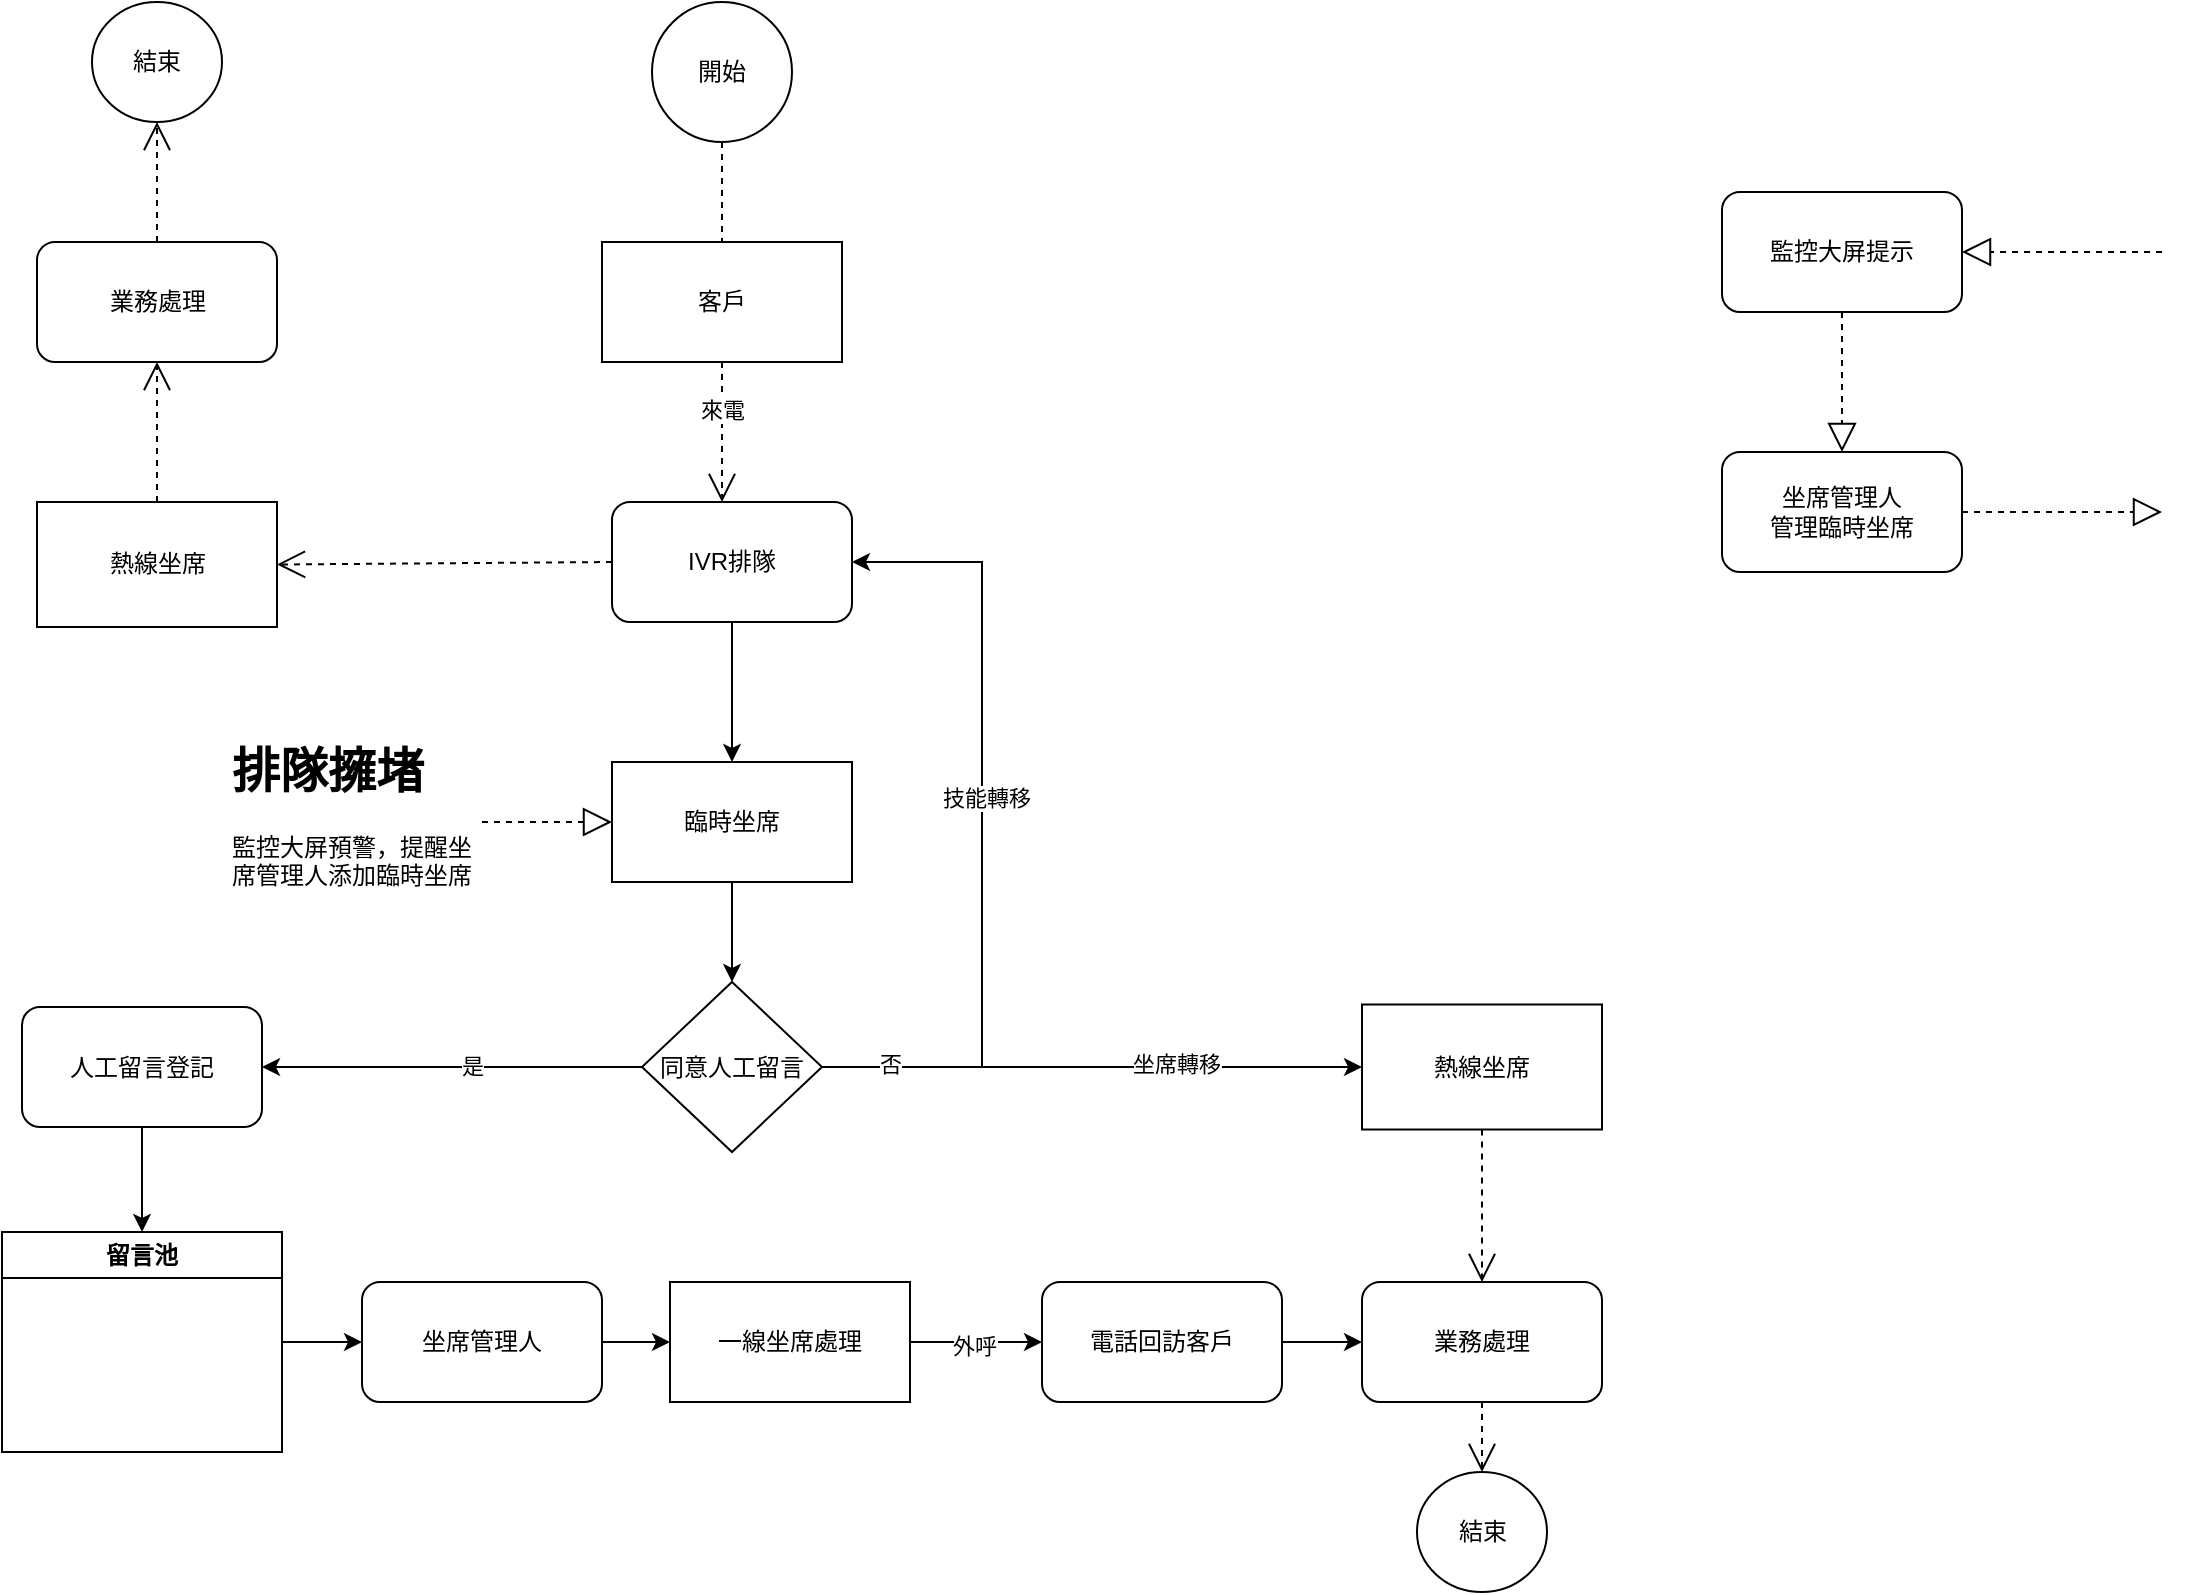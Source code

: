 <mxfile version="22.1.18" type="github">
  <diagram name="第 1 页" id="sc2p1u5gAOqfFjjmJYLN">
    <mxGraphModel dx="974" dy="514" grid="1" gridSize="10" guides="1" tooltips="1" connect="1" arrows="1" fold="1" page="1" pageScale="1" pageWidth="827" pageHeight="1169" math="0" shadow="0">
      <root>
        <mxCell id="0" />
        <mxCell id="1" parent="0" />
        <mxCell id="G_l80I6SJxn5hfOqZydm-1" value="客戶" style="rounded=0;whiteSpace=wrap;html=1;" vertex="1" parent="1">
          <mxGeometry x="320" y="215" width="120" height="60" as="geometry" />
        </mxCell>
        <mxCell id="G_l80I6SJxn5hfOqZydm-2" value="" style="edgeStyle=orthogonalEdgeStyle;rounded=0;orthogonalLoop=1;jettySize=auto;html=1;exitX=0.5;exitY=1;exitDx=0;exitDy=0;" edge="1" parent="1" source="G_l80I6SJxn5hfOqZydm-6" target="G_l80I6SJxn5hfOqZydm-4">
          <mxGeometry relative="1" as="geometry">
            <mxPoint x="715" y="385" as="sourcePoint" />
          </mxGeometry>
        </mxCell>
        <mxCell id="G_l80I6SJxn5hfOqZydm-3" value="" style="edgeStyle=orthogonalEdgeStyle;rounded=0;orthogonalLoop=1;jettySize=auto;html=1;" edge="1" parent="1" source="G_l80I6SJxn5hfOqZydm-4" target="G_l80I6SJxn5hfOqZydm-5">
          <mxGeometry relative="1" as="geometry" />
        </mxCell>
        <mxCell id="G_l80I6SJxn5hfOqZydm-4" value="臨時坐席" style="whiteSpace=wrap;html=1;rounded=0;" vertex="1" parent="1">
          <mxGeometry x="325" y="475" width="120" height="60" as="geometry" />
        </mxCell>
        <mxCell id="G_l80I6SJxn5hfOqZydm-42" style="edgeStyle=orthogonalEdgeStyle;rounded=0;orthogonalLoop=1;jettySize=auto;html=1;exitX=0;exitY=0.5;exitDx=0;exitDy=0;" edge="1" parent="1" source="G_l80I6SJxn5hfOqZydm-5" target="G_l80I6SJxn5hfOqZydm-10">
          <mxGeometry relative="1" as="geometry">
            <Array as="points">
              <mxPoint x="150" y="628" />
              <mxPoint x="150" y="628" />
            </Array>
          </mxGeometry>
        </mxCell>
        <mxCell id="G_l80I6SJxn5hfOqZydm-45" value="是" style="edgeLabel;html=1;align=center;verticalAlign=middle;resizable=0;points=[];" vertex="1" connectable="0" parent="G_l80I6SJxn5hfOqZydm-42">
          <mxGeometry x="-0.1" y="-1" relative="1" as="geometry">
            <mxPoint as="offset" />
          </mxGeometry>
        </mxCell>
        <mxCell id="G_l80I6SJxn5hfOqZydm-75" style="edgeStyle=orthogonalEdgeStyle;rounded=0;orthogonalLoop=1;jettySize=auto;html=1;exitX=1;exitY=0.5;exitDx=0;exitDy=0;entryX=1;entryY=0.5;entryDx=0;entryDy=0;" edge="1" parent="1" source="G_l80I6SJxn5hfOqZydm-5" target="G_l80I6SJxn5hfOqZydm-6">
          <mxGeometry relative="1" as="geometry">
            <mxPoint x="570.0" y="370" as="targetPoint" />
            <Array as="points">
              <mxPoint x="510" y="628" />
              <mxPoint x="510" y="375" />
            </Array>
          </mxGeometry>
        </mxCell>
        <mxCell id="G_l80I6SJxn5hfOqZydm-81" value="技能轉移" style="edgeLabel;html=1;align=center;verticalAlign=middle;resizable=0;points=[];" vertex="1" connectable="0" parent="G_l80I6SJxn5hfOqZydm-75">
          <mxGeometry x="0.079" y="-2" relative="1" as="geometry">
            <mxPoint as="offset" />
          </mxGeometry>
        </mxCell>
        <mxCell id="G_l80I6SJxn5hfOqZydm-78" style="edgeStyle=orthogonalEdgeStyle;rounded=0;orthogonalLoop=1;jettySize=auto;html=1;" edge="1" parent="1" source="G_l80I6SJxn5hfOqZydm-5" target="G_l80I6SJxn5hfOqZydm-26">
          <mxGeometry relative="1" as="geometry" />
        </mxCell>
        <mxCell id="G_l80I6SJxn5hfOqZydm-79" value="否" style="edgeLabel;html=1;align=center;verticalAlign=middle;resizable=0;points=[];" vertex="1" connectable="0" parent="G_l80I6SJxn5hfOqZydm-78">
          <mxGeometry x="-0.75" y="2" relative="1" as="geometry">
            <mxPoint as="offset" />
          </mxGeometry>
        </mxCell>
        <mxCell id="G_l80I6SJxn5hfOqZydm-80" value="坐席轉移" style="edgeLabel;html=1;align=center;verticalAlign=middle;resizable=0;points=[];" vertex="1" connectable="0" parent="G_l80I6SJxn5hfOqZydm-78">
          <mxGeometry x="0.306" y="2" relative="1" as="geometry">
            <mxPoint as="offset" />
          </mxGeometry>
        </mxCell>
        <mxCell id="G_l80I6SJxn5hfOqZydm-5" value="同意人工留言" style="rhombus;whiteSpace=wrap;html=1;rounded=0;" vertex="1" parent="1">
          <mxGeometry x="340" y="585" width="90" height="85" as="geometry" />
        </mxCell>
        <mxCell id="G_l80I6SJxn5hfOqZydm-6" value="IVR排隊" style="rounded=1;whiteSpace=wrap;html=1;" vertex="1" parent="1">
          <mxGeometry x="325" y="345" width="120" height="60" as="geometry" />
        </mxCell>
        <mxCell id="G_l80I6SJxn5hfOqZydm-43" style="edgeStyle=orthogonalEdgeStyle;rounded=0;orthogonalLoop=1;jettySize=auto;html=1;exitX=0.5;exitY=1;exitDx=0;exitDy=0;entryX=0.5;entryY=0;entryDx=0;entryDy=0;" edge="1" parent="1" source="G_l80I6SJxn5hfOqZydm-10" target="G_l80I6SJxn5hfOqZydm-21">
          <mxGeometry relative="1" as="geometry" />
        </mxCell>
        <mxCell id="G_l80I6SJxn5hfOqZydm-10" value="人工留言登記" style="rounded=1;whiteSpace=wrap;html=1;" vertex="1" parent="1">
          <mxGeometry x="30" y="597.5" width="120" height="60" as="geometry" />
        </mxCell>
        <mxCell id="G_l80I6SJxn5hfOqZydm-14" value="" style="edgeStyle=orthogonalEdgeStyle;rounded=0;orthogonalLoop=1;jettySize=auto;html=1;entryX=0;entryY=0.5;entryDx=0;entryDy=0;" edge="1" parent="1" source="G_l80I6SJxn5hfOqZydm-16" target="G_l80I6SJxn5hfOqZydm-22">
          <mxGeometry relative="1" as="geometry">
            <mxPoint x="664" y="1095" as="targetPoint" />
          </mxGeometry>
        </mxCell>
        <mxCell id="G_l80I6SJxn5hfOqZydm-15" value="外呼" style="edgeLabel;html=1;align=center;verticalAlign=middle;resizable=0;points=[];" vertex="1" connectable="0" parent="G_l80I6SJxn5hfOqZydm-14">
          <mxGeometry x="-0.032" y="-2" relative="1" as="geometry">
            <mxPoint as="offset" />
          </mxGeometry>
        </mxCell>
        <mxCell id="G_l80I6SJxn5hfOqZydm-16" value="一線坐席處理" style="whiteSpace=wrap;html=1;" vertex="1" parent="1">
          <mxGeometry x="354" y="735" width="120" height="60" as="geometry" />
        </mxCell>
        <mxCell id="G_l80I6SJxn5hfOqZydm-50" style="edgeStyle=orthogonalEdgeStyle;rounded=0;orthogonalLoop=1;jettySize=auto;html=1;" edge="1" parent="1" source="G_l80I6SJxn5hfOqZydm-20" target="G_l80I6SJxn5hfOqZydm-16">
          <mxGeometry relative="1" as="geometry" />
        </mxCell>
        <mxCell id="G_l80I6SJxn5hfOqZydm-20" value="坐席管理人" style="rounded=1;whiteSpace=wrap;html=1;" vertex="1" parent="1">
          <mxGeometry x="200" y="735" width="120" height="60" as="geometry" />
        </mxCell>
        <mxCell id="G_l80I6SJxn5hfOqZydm-41" style="edgeStyle=orthogonalEdgeStyle;rounded=0;orthogonalLoop=1;jettySize=auto;html=1;" edge="1" parent="1" source="G_l80I6SJxn5hfOqZydm-21" target="G_l80I6SJxn5hfOqZydm-20">
          <mxGeometry relative="1" as="geometry" />
        </mxCell>
        <mxCell id="G_l80I6SJxn5hfOqZydm-21" value="留言池" style="swimlane;whiteSpace=wrap;html=1;startSize=23;" vertex="1" parent="1">
          <mxGeometry x="20" y="710" width="140" height="110" as="geometry" />
        </mxCell>
        <mxCell id="G_l80I6SJxn5hfOqZydm-51" style="edgeStyle=orthogonalEdgeStyle;rounded=0;orthogonalLoop=1;jettySize=auto;html=1;entryX=0;entryY=0.5;entryDx=0;entryDy=0;" edge="1" parent="1" source="G_l80I6SJxn5hfOqZydm-22" target="G_l80I6SJxn5hfOqZydm-27">
          <mxGeometry relative="1" as="geometry" />
        </mxCell>
        <mxCell id="G_l80I6SJxn5hfOqZydm-22" value="電話回訪客戶" style="rounded=1;whiteSpace=wrap;html=1;" vertex="1" parent="1">
          <mxGeometry x="540" y="735" width="120" height="60" as="geometry" />
        </mxCell>
        <mxCell id="G_l80I6SJxn5hfOqZydm-24" value="開始" style="ellipse;whiteSpace=wrap;html=1;aspect=fixed;" vertex="1" parent="1">
          <mxGeometry x="345" y="95" width="70" height="70" as="geometry" />
        </mxCell>
        <mxCell id="G_l80I6SJxn5hfOqZydm-25" value="" style="endArrow=none;dashed=1;html=1;rounded=0;exitX=0.5;exitY=1;exitDx=0;exitDy=0;" edge="1" parent="1" source="G_l80I6SJxn5hfOqZydm-24" target="G_l80I6SJxn5hfOqZydm-1">
          <mxGeometry width="50" height="50" relative="1" as="geometry">
            <mxPoint x="345" y="395" as="sourcePoint" />
            <mxPoint x="395" y="345" as="targetPoint" />
          </mxGeometry>
        </mxCell>
        <mxCell id="G_l80I6SJxn5hfOqZydm-26" value="熱線坐席" style="whiteSpace=wrap;html=1;rounded=0;" vertex="1" parent="1">
          <mxGeometry x="700" y="596.25" width="120" height="62.5" as="geometry" />
        </mxCell>
        <mxCell id="G_l80I6SJxn5hfOqZydm-27" value="業務處理" style="whiteSpace=wrap;html=1;rounded=1;" vertex="1" parent="1">
          <mxGeometry x="700" y="735" width="120" height="60" as="geometry" />
        </mxCell>
        <mxCell id="G_l80I6SJxn5hfOqZydm-28" value="結束" style="ellipse;whiteSpace=wrap;html=1;rounded=1;" vertex="1" parent="1">
          <mxGeometry x="727.5" y="830" width="65" height="60" as="geometry" />
        </mxCell>
        <mxCell id="G_l80I6SJxn5hfOqZydm-29" value="" style="endArrow=open;endSize=12;dashed=1;html=1;rounded=0;entryX=0.5;entryY=0;entryDx=0;entryDy=0;exitX=0.5;exitY=1;exitDx=0;exitDy=0;" edge="1" parent="1" source="G_l80I6SJxn5hfOqZydm-26" target="G_l80I6SJxn5hfOqZydm-27">
          <mxGeometry width="160" relative="1" as="geometry">
            <mxPoint x="680" y="170" as="sourcePoint" />
            <mxPoint x="840" y="170" as="targetPoint" />
          </mxGeometry>
        </mxCell>
        <mxCell id="G_l80I6SJxn5hfOqZydm-30" value="" style="endArrow=open;endSize=12;dashed=1;html=1;rounded=0;exitX=0.5;exitY=1;exitDx=0;exitDy=0;" edge="1" parent="1" source="G_l80I6SJxn5hfOqZydm-27" target="G_l80I6SJxn5hfOqZydm-28">
          <mxGeometry width="160" relative="1" as="geometry">
            <mxPoint x="680" y="760" as="sourcePoint" />
            <mxPoint x="990" y="170" as="targetPoint" />
          </mxGeometry>
        </mxCell>
        <mxCell id="G_l80I6SJxn5hfOqZydm-32" value="監控大屏提示" style="rounded=1;whiteSpace=wrap;html=1;" vertex="1" parent="1">
          <mxGeometry x="880" y="190" width="120" height="60" as="geometry" />
        </mxCell>
        <mxCell id="G_l80I6SJxn5hfOqZydm-33" value="坐席管理人&lt;br&gt;管理臨時坐席" style="whiteSpace=wrap;html=1;rounded=1;" vertex="1" parent="1">
          <mxGeometry x="880" y="320" width="120" height="60" as="geometry" />
        </mxCell>
        <mxCell id="G_l80I6SJxn5hfOqZydm-34" value="來電" style="endArrow=open;endSize=12;dashed=1;html=1;rounded=0;exitX=0.5;exitY=1;exitDx=0;exitDy=0;" edge="1" parent="1" source="G_l80I6SJxn5hfOqZydm-1">
          <mxGeometry x="-0.333" width="160" relative="1" as="geometry">
            <mxPoint x="365" y="295" as="sourcePoint" />
            <mxPoint x="380" y="345" as="targetPoint" />
            <mxPoint as="offset" />
          </mxGeometry>
        </mxCell>
        <mxCell id="G_l80I6SJxn5hfOqZydm-35" value="" style="endArrow=block;dashed=1;endFill=0;endSize=12;html=1;rounded=0;exitX=0;exitY=0.5;exitDx=0;exitDy=0;" edge="1" parent="1" target="G_l80I6SJxn5hfOqZydm-32">
          <mxGeometry width="160" relative="1" as="geometry">
            <mxPoint x="1100" y="220" as="sourcePoint" />
            <mxPoint x="1490" y="170" as="targetPoint" />
          </mxGeometry>
        </mxCell>
        <mxCell id="G_l80I6SJxn5hfOqZydm-36" value="" style="endArrow=block;dashed=1;endFill=0;endSize=12;html=1;rounded=0;entryX=0.5;entryY=0;entryDx=0;entryDy=0;exitX=0.5;exitY=1;exitDx=0;exitDy=0;" edge="1" parent="1" target="G_l80I6SJxn5hfOqZydm-33" source="G_l80I6SJxn5hfOqZydm-32">
          <mxGeometry width="160" relative="1" as="geometry">
            <mxPoint x="1570" y="130" as="sourcePoint" />
            <mxPoint x="1720" y="130" as="targetPoint" />
          </mxGeometry>
        </mxCell>
        <mxCell id="G_l80I6SJxn5hfOqZydm-37" value="" style="endArrow=block;dashed=1;endFill=0;endSize=12;html=1;rounded=0;exitX=1;exitY=0.5;exitDx=0;exitDy=0;" edge="1" parent="1" source="G_l80I6SJxn5hfOqZydm-33">
          <mxGeometry width="160" relative="1" as="geometry">
            <mxPoint x="1680" y="160" as="sourcePoint" />
            <mxPoint x="1100" y="350" as="targetPoint" />
          </mxGeometry>
        </mxCell>
        <mxCell id="G_l80I6SJxn5hfOqZydm-58" value="熱線坐席" style="whiteSpace=wrap;html=1;rounded=0;" vertex="1" parent="1">
          <mxGeometry x="37.5" y="345" width="120" height="62.5" as="geometry" />
        </mxCell>
        <mxCell id="G_l80I6SJxn5hfOqZydm-59" value="業務處理" style="whiteSpace=wrap;html=1;rounded=1;" vertex="1" parent="1">
          <mxGeometry x="37.5" y="215" width="120" height="60" as="geometry" />
        </mxCell>
        <mxCell id="G_l80I6SJxn5hfOqZydm-60" value="結束" style="ellipse;whiteSpace=wrap;html=1;rounded=1;" vertex="1" parent="1">
          <mxGeometry x="65" y="95" width="65" height="60" as="geometry" />
        </mxCell>
        <mxCell id="G_l80I6SJxn5hfOqZydm-64" value="" style="endArrow=open;endSize=12;dashed=1;html=1;rounded=0;exitX=0;exitY=0.5;exitDx=0;exitDy=0;entryX=1;entryY=0.5;entryDx=0;entryDy=0;" edge="1" parent="1" source="G_l80I6SJxn5hfOqZydm-6" target="G_l80I6SJxn5hfOqZydm-58">
          <mxGeometry x="0.12" y="51" width="160" relative="1" as="geometry">
            <mxPoint x="40" y="440" as="sourcePoint" />
            <mxPoint x="200" y="440" as="targetPoint" />
            <mxPoint as="offset" />
          </mxGeometry>
        </mxCell>
        <mxCell id="G_l80I6SJxn5hfOqZydm-65" value="" style="endArrow=open;endSize=12;dashed=1;html=1;rounded=0;exitX=0.5;exitY=0;exitDx=0;exitDy=0;entryX=0.5;entryY=1;entryDx=0;entryDy=0;" edge="1" parent="1" source="G_l80I6SJxn5hfOqZydm-58" target="G_l80I6SJxn5hfOqZydm-59">
          <mxGeometry x="0.12" y="51" width="160" relative="1" as="geometry">
            <mxPoint x="160" y="281" as="sourcePoint" />
            <mxPoint x="73" y="280" as="targetPoint" />
            <mxPoint as="offset" />
          </mxGeometry>
        </mxCell>
        <mxCell id="G_l80I6SJxn5hfOqZydm-66" value="" style="endArrow=open;endSize=12;dashed=1;html=1;rounded=0;exitX=0.5;exitY=0;exitDx=0;exitDy=0;entryX=0.5;entryY=1;entryDx=0;entryDy=0;" edge="1" parent="1" source="G_l80I6SJxn5hfOqZydm-59" target="G_l80I6SJxn5hfOqZydm-60">
          <mxGeometry x="0.12" y="51" width="160" relative="1" as="geometry">
            <mxPoint x="102" y="223" as="sourcePoint" />
            <mxPoint x="102" y="155" as="targetPoint" />
            <mxPoint as="offset" />
          </mxGeometry>
        </mxCell>
        <mxCell id="G_l80I6SJxn5hfOqZydm-67" value="&lt;h1&gt;排隊擁堵&lt;/h1&gt;&lt;div&gt;監控大屏預警，提醒坐席管理人添加臨時坐席&lt;/div&gt;" style="text;html=1;strokeColor=none;fillColor=none;spacing=5;spacingTop=-20;whiteSpace=wrap;overflow=hidden;rounded=0;" vertex="1" parent="1">
          <mxGeometry x="130" y="460" width="130" height="90" as="geometry" />
        </mxCell>
        <mxCell id="G_l80I6SJxn5hfOqZydm-70" value="" style="endArrow=block;dashed=1;endFill=0;endSize=12;html=1;rounded=0;" edge="1" parent="1" source="G_l80I6SJxn5hfOqZydm-67" target="G_l80I6SJxn5hfOqZydm-4">
          <mxGeometry width="160" relative="1" as="geometry">
            <mxPoint x="170" y="500" as="sourcePoint" />
            <mxPoint x="250" y="500" as="targetPoint" />
          </mxGeometry>
        </mxCell>
      </root>
    </mxGraphModel>
  </diagram>
</mxfile>
